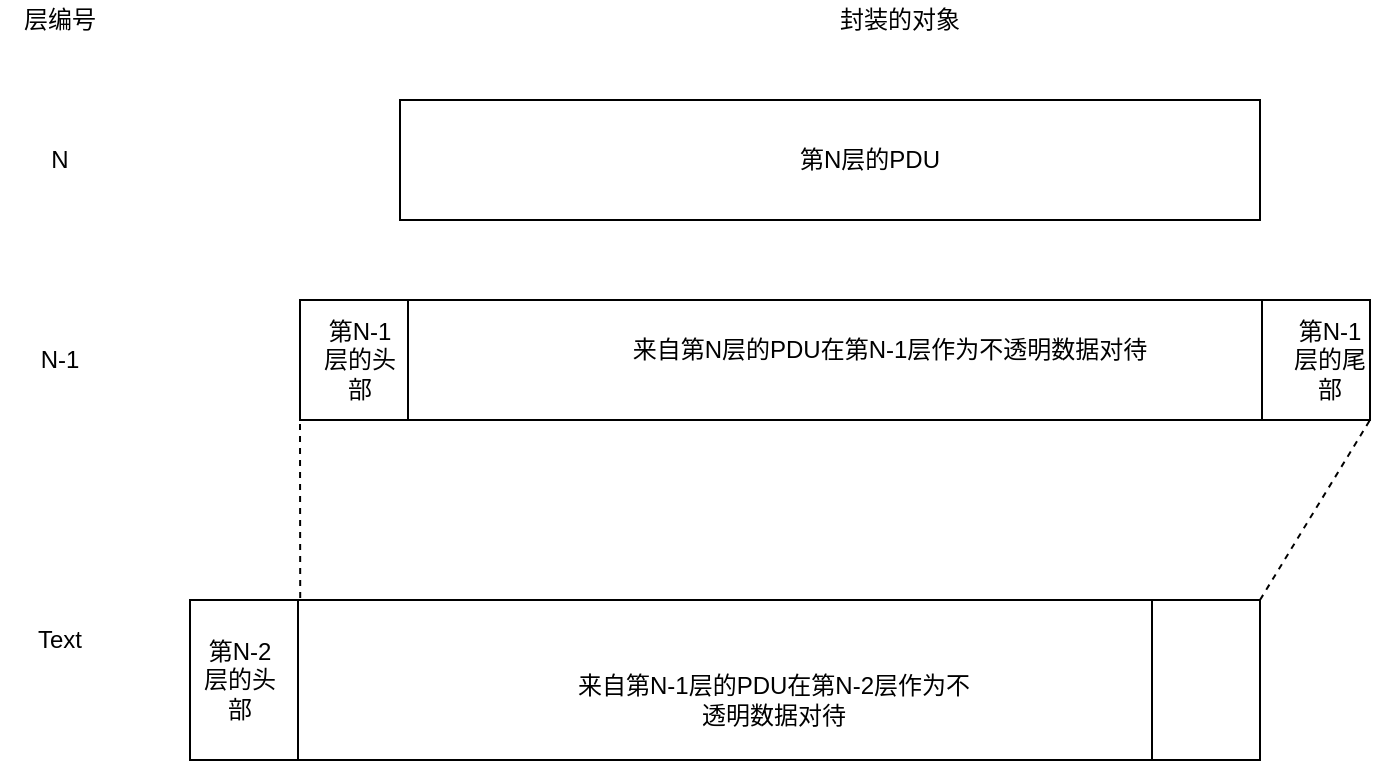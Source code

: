 <mxfile version="14.9.6" type="device"><diagram id="hKmkWrzLfD-Zcb3pSoPI" name="第 1 页"><mxGraphModel dx="946" dy="672" grid="1" gridSize="10" guides="1" tooltips="1" connect="1" arrows="1" fold="1" page="1" pageScale="1" pageWidth="827" pageHeight="1169" math="0" shadow="0"><root><mxCell id="0"/><mxCell id="1" parent="0"/><mxCell id="Onb3iNR3HmixsLmN1-xk-1" value="" style="verticalLabelPosition=bottom;verticalAlign=top;html=1;shape=mxgraph.basic.rect;fillColor2=none;strokeWidth=1;size=20;indent=5;" vertex="1" parent="1"><mxGeometry x="290" y="130" width="430" height="60" as="geometry"/></mxCell><mxCell id="Onb3iNR3HmixsLmN1-xk-2" value="第N层的PDU" style="text;html=1;strokeColor=none;fillColor=none;align=center;verticalAlign=middle;whiteSpace=wrap;rounded=0;" vertex="1" parent="1"><mxGeometry x="460" y="150" width="130" height="20" as="geometry"/></mxCell><mxCell id="Onb3iNR3HmixsLmN1-xk-3" value="封装的对象" style="text;html=1;strokeColor=none;fillColor=none;align=center;verticalAlign=middle;whiteSpace=wrap;rounded=0;" vertex="1" parent="1"><mxGeometry x="480" y="80" width="120" height="20" as="geometry"/></mxCell><mxCell id="Onb3iNR3HmixsLmN1-xk-4" value="" style="shape=process;whiteSpace=wrap;html=1;backgroundOutline=1;" vertex="1" parent="1"><mxGeometry x="240" y="230" width="535" height="60" as="geometry"/></mxCell><mxCell id="Onb3iNR3HmixsLmN1-xk-5" value="层编号" style="text;html=1;strokeColor=none;fillColor=none;align=center;verticalAlign=middle;whiteSpace=wrap;rounded=0;" vertex="1" parent="1"><mxGeometry x="100" y="80" width="40" height="20" as="geometry"/></mxCell><mxCell id="Onb3iNR3HmixsLmN1-xk-6" value="N" style="text;html=1;strokeColor=none;fillColor=none;align=center;verticalAlign=middle;whiteSpace=wrap;rounded=0;" vertex="1" parent="1"><mxGeometry x="100" y="150" width="40" height="20" as="geometry"/></mxCell><mxCell id="Onb3iNR3HmixsLmN1-xk-7" value="来自第N层的PDU在第N-1层作为不透明数据对待" style="text;html=1;strokeColor=none;fillColor=none;align=center;verticalAlign=middle;whiteSpace=wrap;rounded=0;" vertex="1" parent="1"><mxGeometry x="400" y="240" width="270" height="30" as="geometry"/></mxCell><mxCell id="Onb3iNR3HmixsLmN1-xk-8" value="第N-1层的头部" style="text;html=1;strokeColor=none;fillColor=none;align=center;verticalAlign=middle;whiteSpace=wrap;rounded=0;" vertex="1" parent="1"><mxGeometry x="250" y="237.5" width="40" height="45" as="geometry"/></mxCell><mxCell id="Onb3iNR3HmixsLmN1-xk-10" value="N-1" style="text;html=1;strokeColor=none;fillColor=none;align=center;verticalAlign=middle;whiteSpace=wrap;rounded=0;" vertex="1" parent="1"><mxGeometry x="90" y="250" width="60" height="20" as="geometry"/></mxCell><mxCell id="Onb3iNR3HmixsLmN1-xk-11" value="第N-1层的尾部" style="text;html=1;strokeColor=none;fillColor=none;align=center;verticalAlign=middle;whiteSpace=wrap;rounded=0;" vertex="1" parent="1"><mxGeometry x="735" y="250" width="40" height="20" as="geometry"/></mxCell><mxCell id="Onb3iNR3HmixsLmN1-xk-12" value="Text" style="text;html=1;strokeColor=none;fillColor=none;align=center;verticalAlign=middle;whiteSpace=wrap;rounded=0;" vertex="1" parent="1"><mxGeometry x="100" y="390" width="40" height="20" as="geometry"/></mxCell><mxCell id="Onb3iNR3HmixsLmN1-xk-13" value="" style="shape=process;whiteSpace=wrap;html=1;backgroundOutline=1;" vertex="1" parent="1"><mxGeometry x="185" y="380" width="535" height="80" as="geometry"/></mxCell><mxCell id="Onb3iNR3HmixsLmN1-xk-14" value="第N-2层的头部" style="text;html=1;strokeColor=none;fillColor=none;align=center;verticalAlign=middle;whiteSpace=wrap;rounded=0;" vertex="1" parent="1"><mxGeometry x="190" y="410" width="40" height="20" as="geometry"/></mxCell><mxCell id="Onb3iNR3HmixsLmN1-xk-16" value="" style="endArrow=none;dashed=1;html=1;entryX=0;entryY=1;entryDx=0;entryDy=0;exitX=0.103;exitY=-0.012;exitDx=0;exitDy=0;exitPerimeter=0;" edge="1" parent="1" source="Onb3iNR3HmixsLmN1-xk-13" target="Onb3iNR3HmixsLmN1-xk-4"><mxGeometry width="50" height="50" relative="1" as="geometry"><mxPoint x="220" y="350" as="sourcePoint"/><mxPoint x="270" y="300" as="targetPoint"/></mxGeometry></mxCell><mxCell id="Onb3iNR3HmixsLmN1-xk-17" value="" style="endArrow=none;dashed=1;html=1;entryX=1;entryY=1;entryDx=0;entryDy=0;exitX=1;exitY=0;exitDx=0;exitDy=0;" edge="1" parent="1" source="Onb3iNR3HmixsLmN1-xk-13" target="Onb3iNR3HmixsLmN1-xk-4"><mxGeometry width="50" height="50" relative="1" as="geometry"><mxPoint x="750" y="350" as="sourcePoint"/><mxPoint x="800" y="300" as="targetPoint"/></mxGeometry></mxCell><mxCell id="Onb3iNR3HmixsLmN1-xk-18" value="来自第N-1层的PDU在第N-2层作为不透明数据对待" style="text;html=1;strokeColor=none;fillColor=none;align=center;verticalAlign=middle;whiteSpace=wrap;rounded=0;" vertex="1" parent="1"><mxGeometry x="374" y="410" width="206" height="40" as="geometry"/></mxCell></root></mxGraphModel></diagram></mxfile>